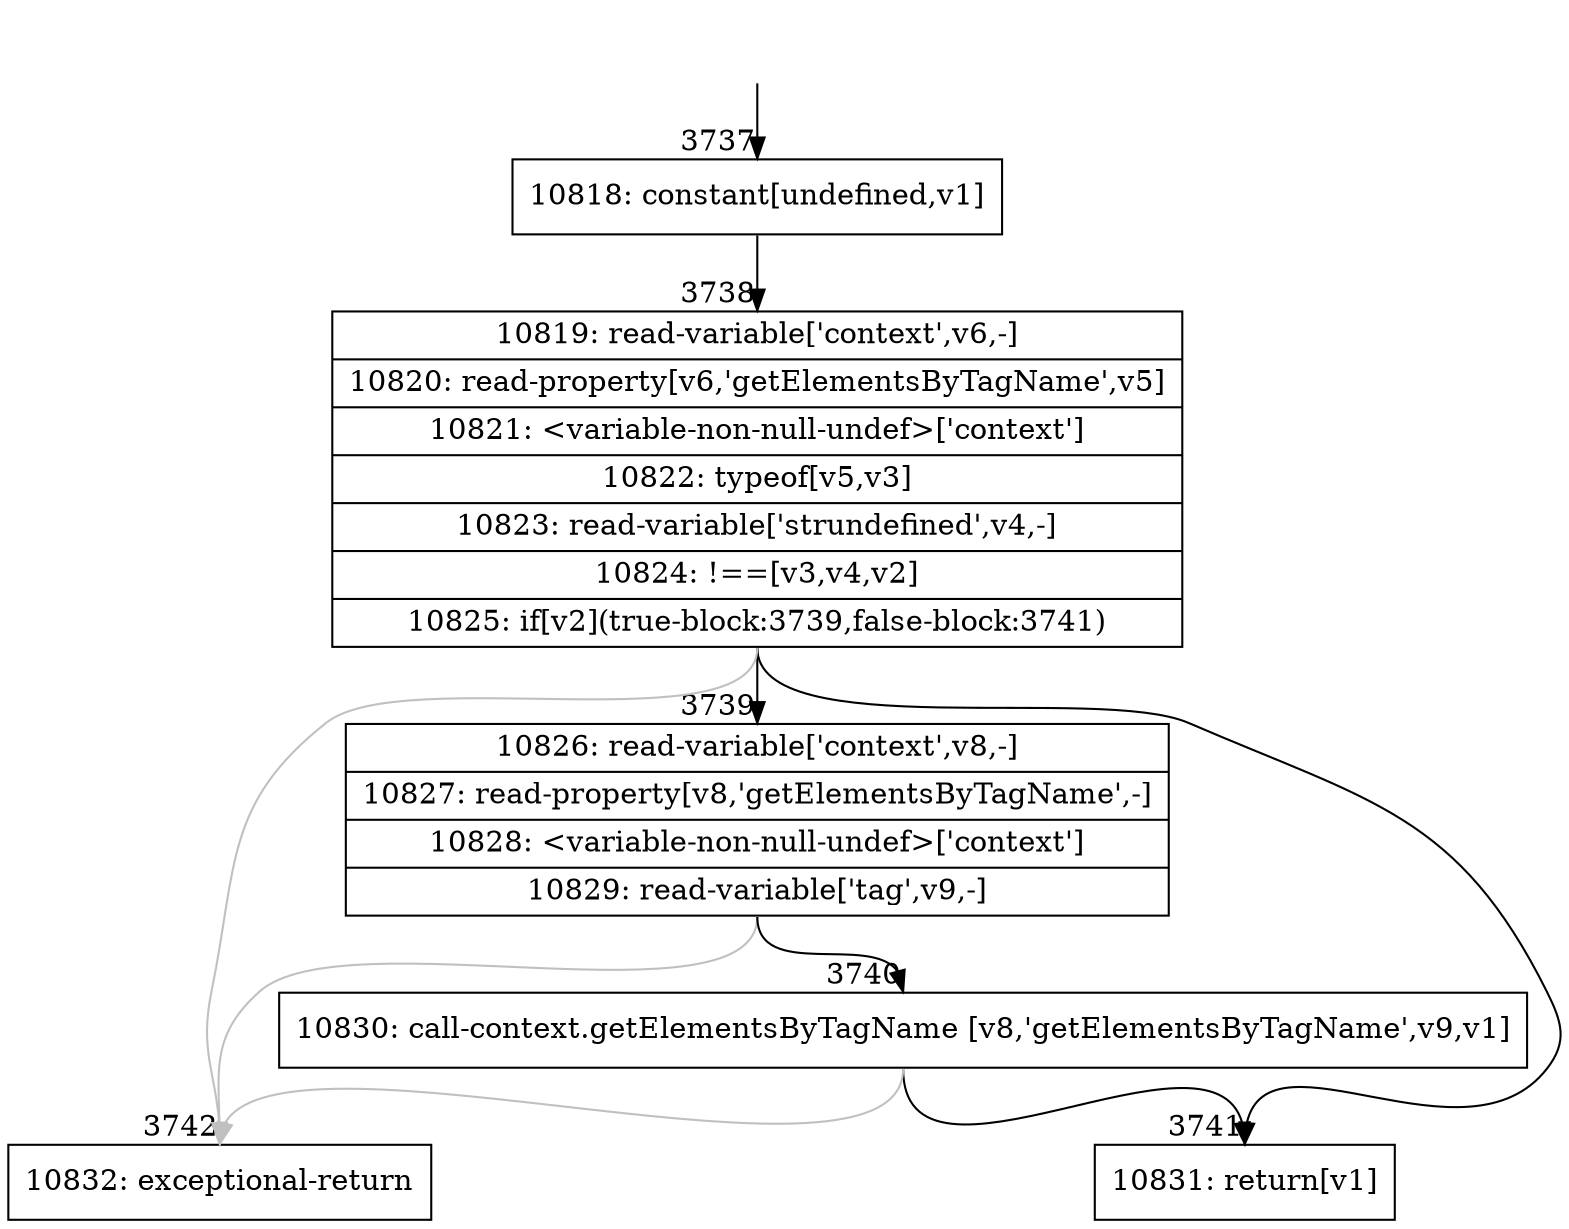 digraph {
rankdir="TD"
BB_entry247[shape=none,label=""];
BB_entry247 -> BB3737 [tailport=s, headport=n, headlabel="    3737"]
BB3737 [shape=record label="{10818: constant[undefined,v1]}" ] 
BB3737 -> BB3738 [tailport=s, headport=n, headlabel="      3738"]
BB3738 [shape=record label="{10819: read-variable['context',v6,-]|10820: read-property[v6,'getElementsByTagName',v5]|10821: \<variable-non-null-undef\>['context']|10822: typeof[v5,v3]|10823: read-variable['strundefined',v4,-]|10824: !==[v3,v4,v2]|10825: if[v2](true-block:3739,false-block:3741)}" ] 
BB3738 -> BB3739 [tailport=s, headport=n, headlabel="      3739"]
BB3738 -> BB3741 [tailport=s, headport=n, headlabel="      3741"]
BB3738 -> BB3742 [tailport=s, headport=n, color=gray, headlabel="      3742"]
BB3739 [shape=record label="{10826: read-variable['context',v8,-]|10827: read-property[v8,'getElementsByTagName',-]|10828: \<variable-non-null-undef\>['context']|10829: read-variable['tag',v9,-]}" ] 
BB3739 -> BB3740 [tailport=s, headport=n, headlabel="      3740"]
BB3739 -> BB3742 [tailport=s, headport=n, color=gray]
BB3740 [shape=record label="{10830: call-context.getElementsByTagName [v8,'getElementsByTagName',v9,v1]}" ] 
BB3740 -> BB3741 [tailport=s, headport=n]
BB3740 -> BB3742 [tailport=s, headport=n, color=gray]
BB3741 [shape=record label="{10831: return[v1]}" ] 
BB3742 [shape=record label="{10832: exceptional-return}" ] 
//#$~ 4138
}
